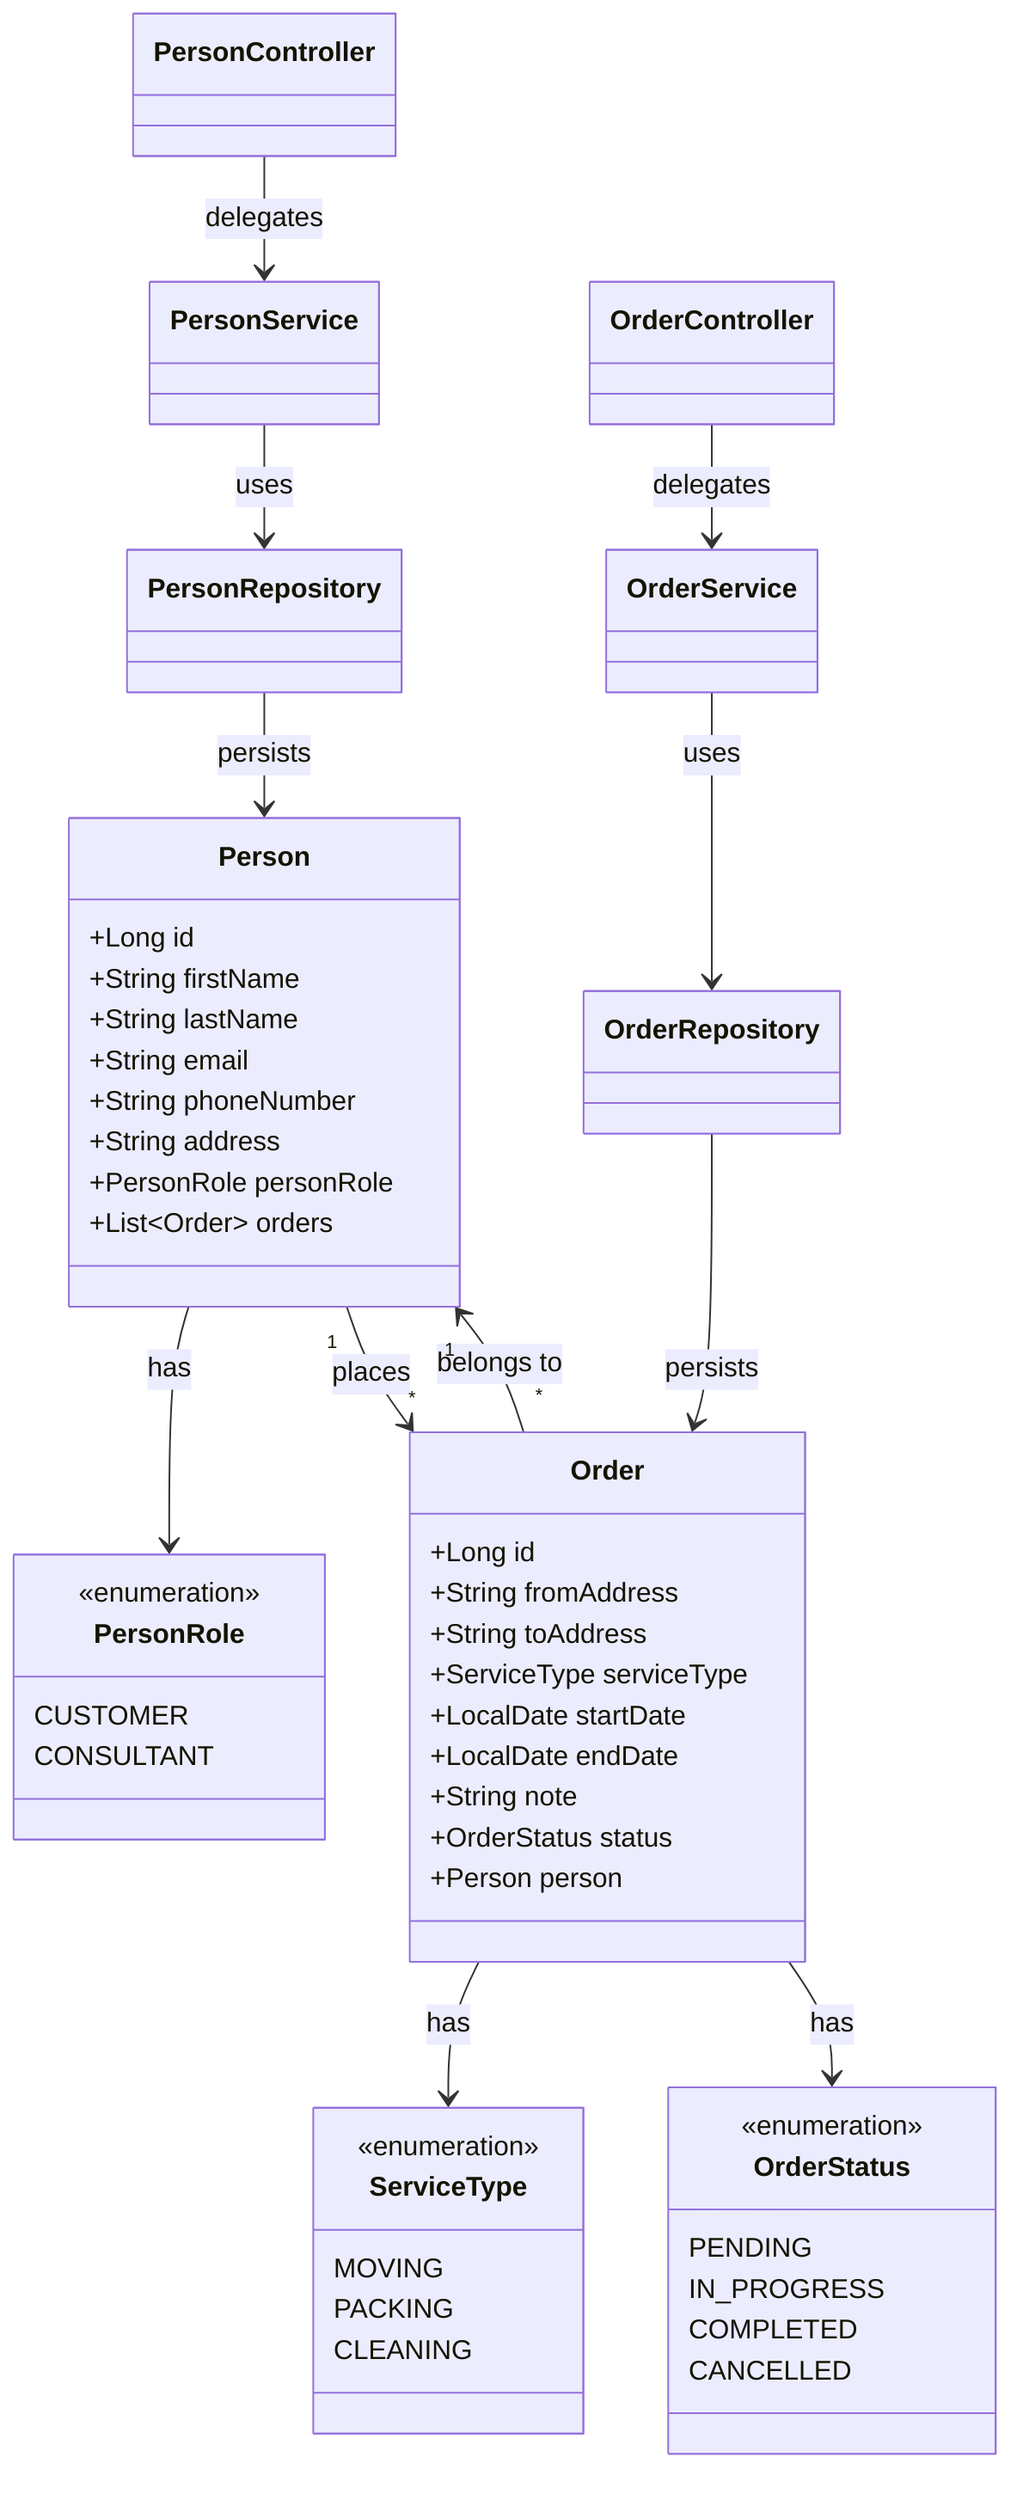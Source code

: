 classDiagram
    class Person {
        +Long id
        +String firstName
        +String lastName
        +String email
        +String phoneNumber
        +String address
        +PersonRole personRole
        +List~Order~ orders
    }

    class PersonRole {
        <<enumeration>>
        CUSTOMER
        CONSULTANT
    }

    class Order {
        +Long id
        +String fromAddress
        +String toAddress
        +ServiceType serviceType
        +LocalDate startDate
        +LocalDate endDate
        +String note
        +OrderStatus status
        +Person person
    }

    class ServiceType {
        <<enumeration>>
        MOVING
        PACKING
        CLEANING
    }

    class OrderStatus {
        <<enumeration>>
        PENDING
        IN_PROGRESS
        COMPLETED
        CANCELLED
    }

    class PersonRepository
    class PersonService
    class PersonController
    class OrderRepository
    class OrderService
    class OrderController

%% Layer flow
    PersonService --> PersonRepository : uses
    PersonController --> PersonService : delegates
    PersonRepository --> Person : persists
    Person --> PersonRole : has

    OrderService --> OrderRepository : uses
    OrderController --> OrderService : delegates
    OrderRepository --> Order : persists
    Order --> ServiceType : has
    Order --> OrderStatus : has

%% Precise relations
    Person "1" --> "*" Order : places
    Order "*" --> "1" Person : belongs to

%%Explicación de cambios
%%Agregamos Person "1" --> "*" Order : places
%% Y también Order "*" --> "1" Person : belongs to
%%Para mostrar la relación bidireccional OneToMany / ManyToOne
%%Mantenemos todas las capas (Controller → Service → Repository → Model)
%%Usamos etiquetas ("1" y "*"), como indica la documentación oficial de Mermaid